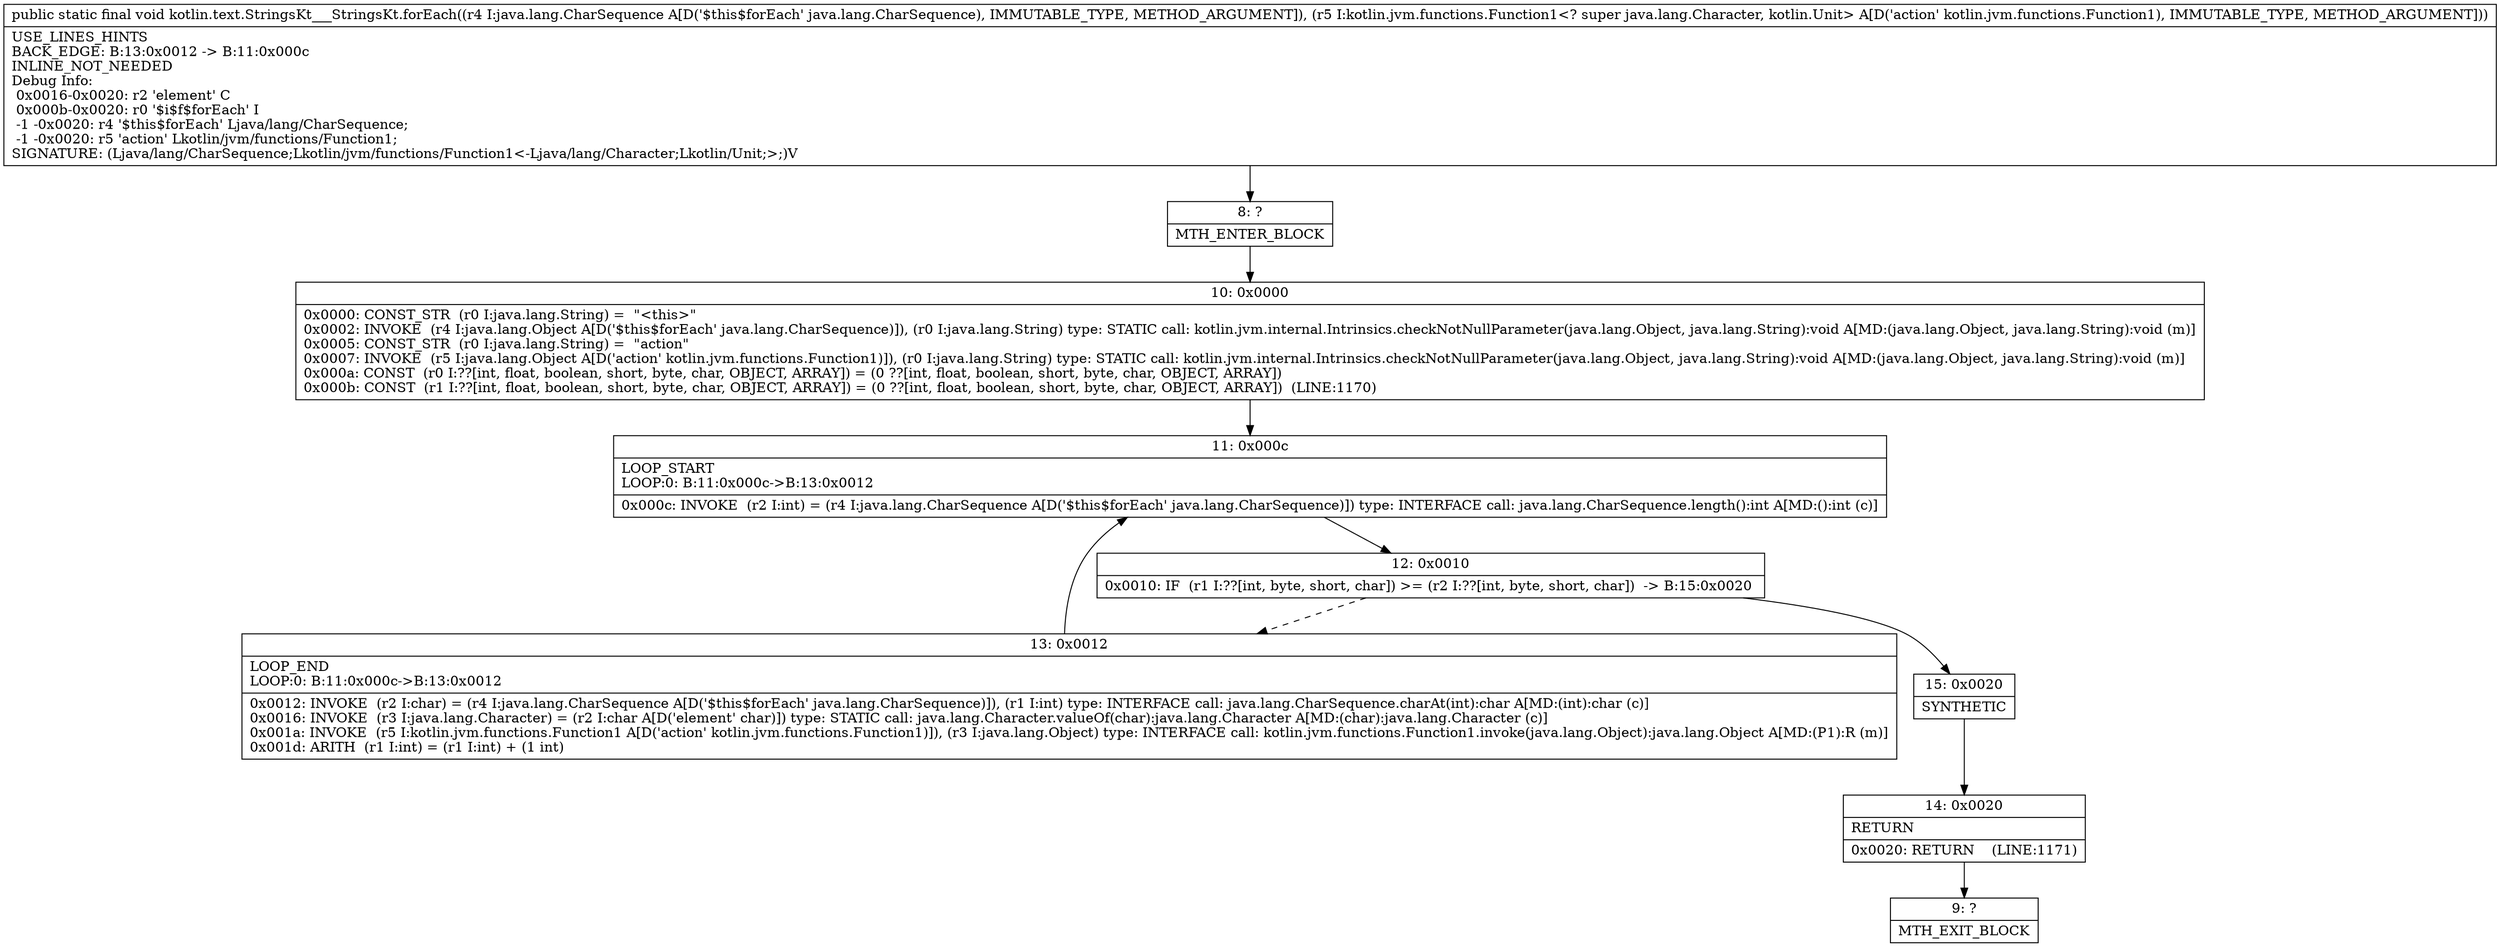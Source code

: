 digraph "CFG forkotlin.text.StringsKt___StringsKt.forEach(Ljava\/lang\/CharSequence;Lkotlin\/jvm\/functions\/Function1;)V" {
Node_8 [shape=record,label="{8\:\ ?|MTH_ENTER_BLOCK\l}"];
Node_10 [shape=record,label="{10\:\ 0x0000|0x0000: CONST_STR  (r0 I:java.lang.String) =  \"\<this\>\" \l0x0002: INVOKE  (r4 I:java.lang.Object A[D('$this$forEach' java.lang.CharSequence)]), (r0 I:java.lang.String) type: STATIC call: kotlin.jvm.internal.Intrinsics.checkNotNullParameter(java.lang.Object, java.lang.String):void A[MD:(java.lang.Object, java.lang.String):void (m)]\l0x0005: CONST_STR  (r0 I:java.lang.String) =  \"action\" \l0x0007: INVOKE  (r5 I:java.lang.Object A[D('action' kotlin.jvm.functions.Function1)]), (r0 I:java.lang.String) type: STATIC call: kotlin.jvm.internal.Intrinsics.checkNotNullParameter(java.lang.Object, java.lang.String):void A[MD:(java.lang.Object, java.lang.String):void (m)]\l0x000a: CONST  (r0 I:??[int, float, boolean, short, byte, char, OBJECT, ARRAY]) = (0 ??[int, float, boolean, short, byte, char, OBJECT, ARRAY]) \l0x000b: CONST  (r1 I:??[int, float, boolean, short, byte, char, OBJECT, ARRAY]) = (0 ??[int, float, boolean, short, byte, char, OBJECT, ARRAY])  (LINE:1170)\l}"];
Node_11 [shape=record,label="{11\:\ 0x000c|LOOP_START\lLOOP:0: B:11:0x000c\-\>B:13:0x0012\l|0x000c: INVOKE  (r2 I:int) = (r4 I:java.lang.CharSequence A[D('$this$forEach' java.lang.CharSequence)]) type: INTERFACE call: java.lang.CharSequence.length():int A[MD:():int (c)]\l}"];
Node_12 [shape=record,label="{12\:\ 0x0010|0x0010: IF  (r1 I:??[int, byte, short, char]) \>= (r2 I:??[int, byte, short, char])  \-\> B:15:0x0020 \l}"];
Node_13 [shape=record,label="{13\:\ 0x0012|LOOP_END\lLOOP:0: B:11:0x000c\-\>B:13:0x0012\l|0x0012: INVOKE  (r2 I:char) = (r4 I:java.lang.CharSequence A[D('$this$forEach' java.lang.CharSequence)]), (r1 I:int) type: INTERFACE call: java.lang.CharSequence.charAt(int):char A[MD:(int):char (c)]\l0x0016: INVOKE  (r3 I:java.lang.Character) = (r2 I:char A[D('element' char)]) type: STATIC call: java.lang.Character.valueOf(char):java.lang.Character A[MD:(char):java.lang.Character (c)]\l0x001a: INVOKE  (r5 I:kotlin.jvm.functions.Function1 A[D('action' kotlin.jvm.functions.Function1)]), (r3 I:java.lang.Object) type: INTERFACE call: kotlin.jvm.functions.Function1.invoke(java.lang.Object):java.lang.Object A[MD:(P1):R (m)]\l0x001d: ARITH  (r1 I:int) = (r1 I:int) + (1 int) \l}"];
Node_15 [shape=record,label="{15\:\ 0x0020|SYNTHETIC\l}"];
Node_14 [shape=record,label="{14\:\ 0x0020|RETURN\l|0x0020: RETURN    (LINE:1171)\l}"];
Node_9 [shape=record,label="{9\:\ ?|MTH_EXIT_BLOCK\l}"];
MethodNode[shape=record,label="{public static final void kotlin.text.StringsKt___StringsKt.forEach((r4 I:java.lang.CharSequence A[D('$this$forEach' java.lang.CharSequence), IMMUTABLE_TYPE, METHOD_ARGUMENT]), (r5 I:kotlin.jvm.functions.Function1\<? super java.lang.Character, kotlin.Unit\> A[D('action' kotlin.jvm.functions.Function1), IMMUTABLE_TYPE, METHOD_ARGUMENT]))  | USE_LINES_HINTS\lBACK_EDGE: B:13:0x0012 \-\> B:11:0x000c\lINLINE_NOT_NEEDED\lDebug Info:\l  0x0016\-0x0020: r2 'element' C\l  0x000b\-0x0020: r0 '$i$f$forEach' I\l  \-1 \-0x0020: r4 '$this$forEach' Ljava\/lang\/CharSequence;\l  \-1 \-0x0020: r5 'action' Lkotlin\/jvm\/functions\/Function1;\lSIGNATURE: (Ljava\/lang\/CharSequence;Lkotlin\/jvm\/functions\/Function1\<\-Ljava\/lang\/Character;Lkotlin\/Unit;\>;)V\l}"];
MethodNode -> Node_8;Node_8 -> Node_10;
Node_10 -> Node_11;
Node_11 -> Node_12;
Node_12 -> Node_13[style=dashed];
Node_12 -> Node_15;
Node_13 -> Node_11;
Node_15 -> Node_14;
Node_14 -> Node_9;
}

